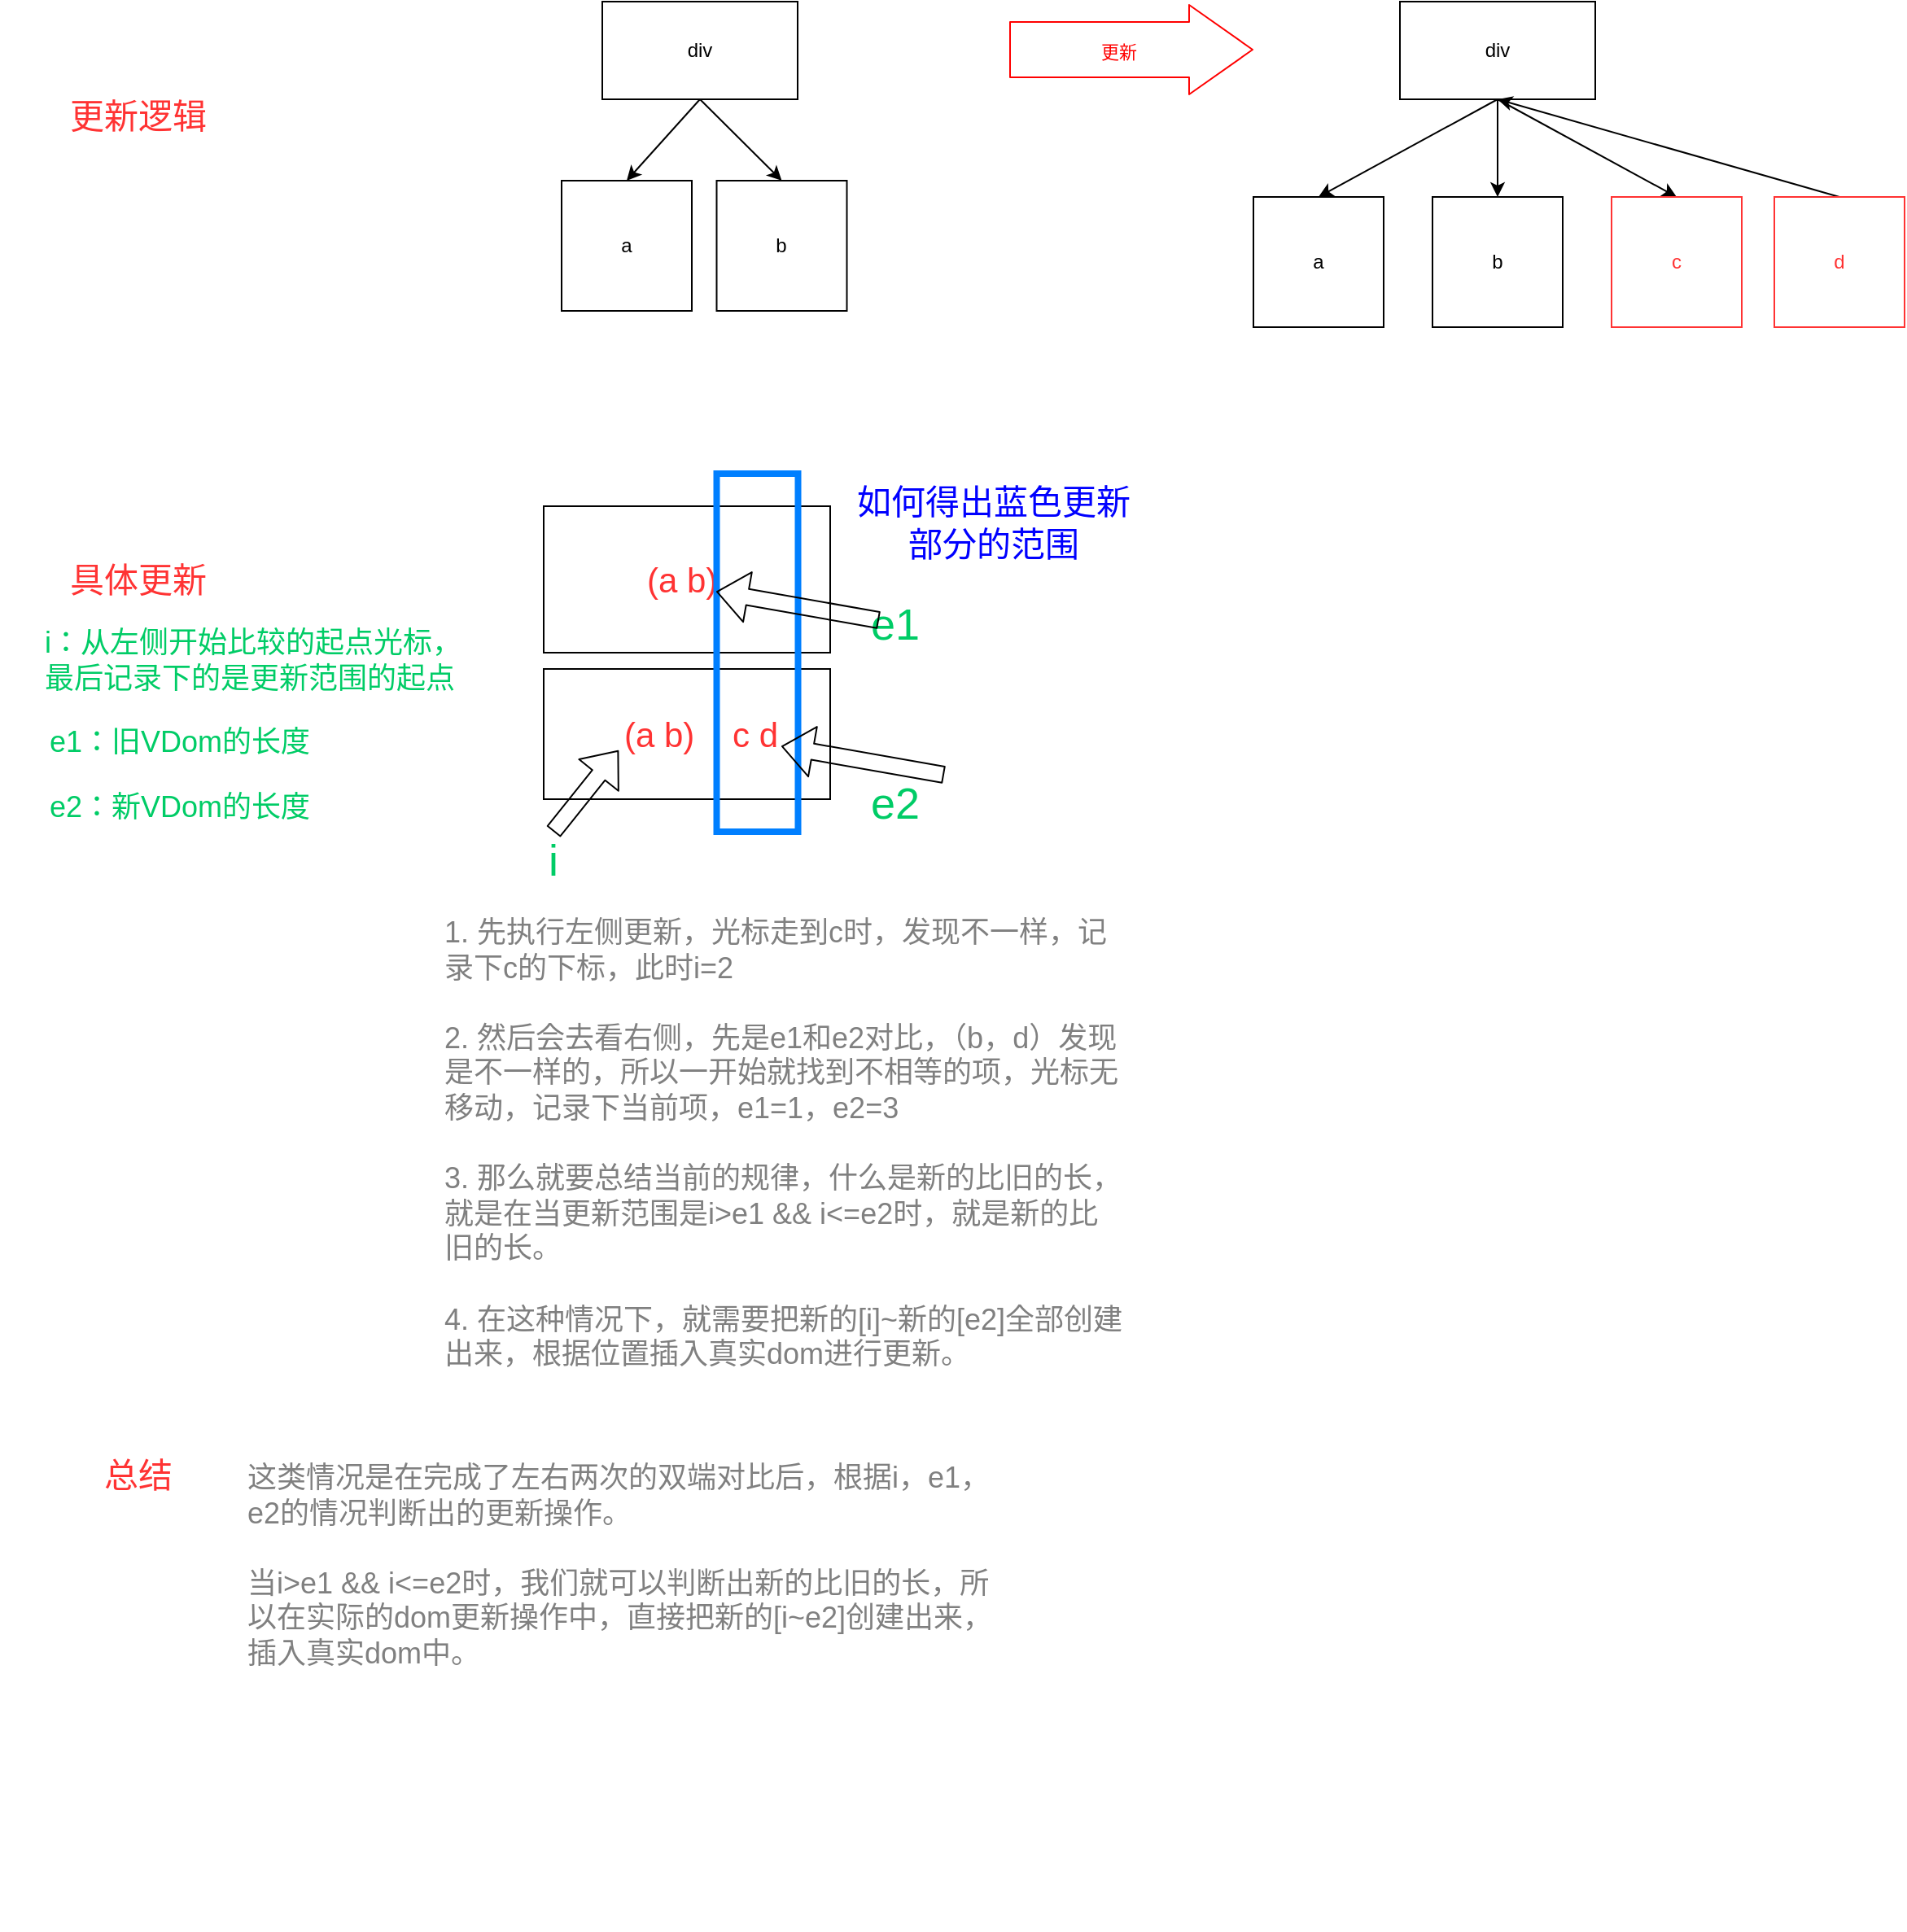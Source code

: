 <mxfile>
    <diagram id="rtLPf_YucaRTqVIEzSHe" name="第 1 页">
        <mxGraphModel dx="707" dy="680" grid="1" gridSize="10" guides="1" tooltips="1" connect="1" arrows="1" fold="1" page="1" pageScale="1" pageWidth="827" pageHeight="1169" background="#FFFFFF" math="0" shadow="0">
            <root>
                <mxCell id="0"/>
                <mxCell id="1" parent="0"/>
                <mxCell id="9" style="edgeStyle=none;html=1;exitX=0.5;exitY=1;exitDx=0;exitDy=0;entryX=0.5;entryY=0;entryDx=0;entryDy=0;" parent="1" source="2" target="5" edge="1">
                    <mxGeometry relative="1" as="geometry"/>
                </mxCell>
                <mxCell id="10" style="edgeStyle=none;html=1;exitX=0.5;exitY=1;exitDx=0;exitDy=0;entryX=0.5;entryY=0;entryDx=0;entryDy=0;" parent="1" source="2" target="6" edge="1">
                    <mxGeometry relative="1" as="geometry"/>
                </mxCell>
                <mxCell id="2" value="div" style="rounded=0;whiteSpace=wrap;html=1;" parent="1" vertex="1">
                    <mxGeometry x="390" y="40" width="120" height="60" as="geometry"/>
                </mxCell>
                <mxCell id="5" value="b" style="whiteSpace=wrap;html=1;aspect=fixed;" parent="1" vertex="1">
                    <mxGeometry x="460.25" y="150" width="80" height="80" as="geometry"/>
                </mxCell>
                <mxCell id="6" value="a" style="whiteSpace=wrap;html=1;aspect=fixed;" parent="1" vertex="1">
                    <mxGeometry x="365" y="150" width="80" height="80" as="geometry"/>
                </mxCell>
                <mxCell id="11" value="" style="shape=flexArrow;endArrow=classic;html=1;width=34;endSize=12.67;strokeColor=#FF0000;" parent="1" edge="1">
                    <mxGeometry width="50" height="50" relative="1" as="geometry">
                        <mxPoint x="640" y="69.5" as="sourcePoint"/>
                        <mxPoint x="790" y="69.5" as="targetPoint"/>
                    </mxGeometry>
                </mxCell>
                <mxCell id="21" value="更新" style="edgeLabel;html=1;align=center;verticalAlign=middle;resizable=0;points=[];fontColor=#FF0000;" parent="11" vertex="1" connectable="0">
                    <mxGeometry x="-0.107" y="7" relative="1" as="geometry">
                        <mxPoint y="8" as="offset"/>
                    </mxGeometry>
                </mxCell>
                <mxCell id="13" style="edgeStyle=none;html=1;exitX=0.5;exitY=1;exitDx=0;exitDy=0;entryX=0.5;entryY=0;entryDx=0;entryDy=0;" parent="1" source="15" target="17" edge="1">
                    <mxGeometry relative="1" as="geometry"/>
                </mxCell>
                <mxCell id="14" style="edgeStyle=none;html=1;exitX=0.5;exitY=1;exitDx=0;exitDy=0;entryX=0.5;entryY=0;entryDx=0;entryDy=0;" parent="1" source="15" target="18" edge="1">
                    <mxGeometry relative="1" as="geometry"/>
                </mxCell>
                <mxCell id="20" style="edgeStyle=none;html=1;exitX=0.5;exitY=1;exitDx=0;exitDy=0;entryX=0.5;entryY=0;entryDx=0;entryDy=0;" parent="1" source="15" target="19" edge="1">
                    <mxGeometry relative="1" as="geometry"/>
                </mxCell>
                <mxCell id="15" value="div" style="rounded=0;whiteSpace=wrap;html=1;" parent="1" vertex="1">
                    <mxGeometry x="880" y="40" width="120" height="60" as="geometry"/>
                </mxCell>
                <mxCell id="17" value="c" style="whiteSpace=wrap;html=1;aspect=fixed;fontColor=#FF3333;strokeColor=#FF3333;" parent="1" vertex="1">
                    <mxGeometry x="1010" y="160" width="80" height="80" as="geometry"/>
                </mxCell>
                <mxCell id="18" value="b" style="whiteSpace=wrap;html=1;aspect=fixed;" parent="1" vertex="1">
                    <mxGeometry x="900" y="160" width="80" height="80" as="geometry"/>
                </mxCell>
                <mxCell id="19" value="a" style="whiteSpace=wrap;html=1;aspect=fixed;" parent="1" vertex="1">
                    <mxGeometry x="790" y="160" width="80" height="80" as="geometry"/>
                </mxCell>
                <mxCell id="23" value="更新逻辑" style="text;html=1;strokeColor=none;fillColor=none;align=center;verticalAlign=middle;whiteSpace=wrap;rounded=0;fontSize=21;fontColor=#FF3333;" parent="1" vertex="1">
                    <mxGeometry x="20" y="50" width="170" height="120" as="geometry"/>
                </mxCell>
                <mxCell id="24" value="具体更新" style="text;html=1;strokeColor=none;fillColor=none;align=center;verticalAlign=middle;whiteSpace=wrap;rounded=0;fontSize=21;fontColor=#FF3333;" parent="1" vertex="1">
                    <mxGeometry x="20" y="330" width="170" height="130" as="geometry"/>
                </mxCell>
                <mxCell id="25" value="(a b)&amp;nbsp;" style="rounded=0;whiteSpace=wrap;html=1;fontSize=21;fontColor=#FF3333;" parent="1" vertex="1">
                    <mxGeometry x="354" y="350" width="176" height="90" as="geometry"/>
                </mxCell>
                <mxCell id="26" value="&amp;nbsp; &amp;nbsp;(a b)&amp;nbsp; &amp;nbsp; c d" style="rounded=0;whiteSpace=wrap;html=1;fontSize=21;fontColor=#FF3333;" parent="1" vertex="1">
                    <mxGeometry x="354" y="450" width="176" height="80" as="geometry"/>
                </mxCell>
                <mxCell id="27" value="" style="rounded=0;whiteSpace=wrap;html=1;fontSize=21;fontColor=#FF3333;fillColor=none;strokeColor=#007FFF;strokeWidth=4;" parent="1" vertex="1">
                    <mxGeometry x="460.25" y="330" width="50" height="220" as="geometry"/>
                </mxCell>
                <mxCell id="29" value="如何得出蓝色更新&lt;br&gt;部分的范围" style="text;html=1;align=center;verticalAlign=middle;resizable=0;points=[];autosize=1;strokeColor=none;fillColor=none;fontSize=21;fontColor=#0000FF;" parent="1" vertex="1">
                    <mxGeometry x="540" y="330" width="180" height="60" as="geometry"/>
                </mxCell>
                <mxCell id="30" value="i" style="text;html=1;strokeColor=none;fillColor=none;align=center;verticalAlign=middle;whiteSpace=wrap;rounded=0;fontSize=27;fontColor=#00CC66;" parent="1" vertex="1">
                    <mxGeometry x="330" y="550" width="60" height="35" as="geometry"/>
                </mxCell>
                <mxCell id="33" value="e1" style="text;html=1;strokeColor=none;fillColor=none;align=center;verticalAlign=middle;whiteSpace=wrap;rounded=0;fontSize=27;fontColor=#00CC66;" parent="1" vertex="1">
                    <mxGeometry x="540" y="405" width="60" height="35" as="geometry"/>
                </mxCell>
                <mxCell id="35" value="" style="shape=flexArrow;endArrow=classic;html=1;fontSize=27;fontColor=#00CC66;exitX=0;exitY=0.5;exitDx=0;exitDy=0;entryX=0.4;entryY=0.318;entryDx=0;entryDy=0;entryPerimeter=0;" parent="1" edge="1">
                    <mxGeometry width="50" height="50" relative="1" as="geometry">
                        <mxPoint x="560" y="420" as="sourcePoint"/>
                        <mxPoint x="460" y="402.46" as="targetPoint"/>
                    </mxGeometry>
                </mxCell>
                <mxCell id="36" value="e2" style="text;html=1;strokeColor=none;fillColor=none;align=center;verticalAlign=middle;whiteSpace=wrap;rounded=0;fontSize=27;fontColor=#00CC66;" parent="1" vertex="1">
                    <mxGeometry x="540" y="515" width="60" height="35" as="geometry"/>
                </mxCell>
                <mxCell id="37" value="" style="shape=flexArrow;endArrow=classic;html=1;fontSize=27;fontColor=#00CC66;exitX=0;exitY=0.5;exitDx=0;exitDy=0;entryX=0.4;entryY=0.318;entryDx=0;entryDy=0;entryPerimeter=0;" parent="1" edge="1">
                    <mxGeometry width="50" height="50" relative="1" as="geometry">
                        <mxPoint x="600" y="515" as="sourcePoint"/>
                        <mxPoint x="500" y="497.46" as="targetPoint"/>
                    </mxGeometry>
                </mxCell>
                <mxCell id="38" value="" style="shape=flexArrow;endArrow=classic;html=1;fontSize=27;fontColor=#00CC66;exitX=0.5;exitY=0;exitDx=0;exitDy=0;" parent="1" source="30" edge="1">
                    <mxGeometry width="50" height="50" relative="1" as="geometry">
                        <mxPoint x="380" y="550" as="sourcePoint"/>
                        <mxPoint x="400" y="500" as="targetPoint"/>
                    </mxGeometry>
                </mxCell>
                <mxCell id="39" value="1. 先执行左侧更新，光标走到c时，发现不一样，记录下c的下标，此时i=2&lt;br&gt;&lt;br&gt;2. 然后会去看右侧，先是e1和e2对比，（b，d）发现是不一样的，所以一开始就找到不相等的项，光标无移动，记录下当前项，e1=1，e2=3&lt;br&gt;&lt;br&gt;3. 那么就要总结当前的规律，什么是新的比旧的长，就是在当更新范围是i&amp;gt;e1 &amp;amp;&amp;amp; i&amp;lt;=e2时，就是新的比旧的长。&lt;br&gt;&lt;br&gt;4. 在这种情况下，就需要把新的[i]~新的[e2]全部创建出来，根据位置插入真实dom进行更新。" style="text;html=1;strokeColor=none;fillColor=none;align=left;verticalAlign=top;whiteSpace=wrap;rounded=0;fontSize=18;fontColor=#808080;spacingBottom=0;spacingTop=0;" parent="1" vertex="1">
                    <mxGeometry x="290.5" y="595" width="419.5" height="295" as="geometry"/>
                </mxCell>
                <mxCell id="40" value="i：从左侧开始比较的起点光标，&lt;br&gt;&lt;div style=&quot;text-align: left&quot;&gt;&lt;span&gt;最后记录下的是更新范围的起点&lt;/span&gt;&lt;/div&gt;" style="text;html=1;align=center;verticalAlign=middle;resizable=0;points=[];autosize=1;strokeColor=none;fillColor=none;fontSize=18;fontColor=#00CC66;" parent="1" vertex="1">
                    <mxGeometry x="40" y="420" width="270" height="50" as="geometry"/>
                </mxCell>
                <mxCell id="41" value="e1：旧VDom的长度" style="text;html=1;align=center;verticalAlign=middle;resizable=0;points=[];autosize=1;strokeColor=none;fillColor=none;fontSize=18;fontColor=#00CC66;" parent="1" vertex="1">
                    <mxGeometry x="40" y="480" width="180" height="30" as="geometry"/>
                </mxCell>
                <mxCell id="42" value="e2：新VDom的长度" style="text;html=1;align=center;verticalAlign=middle;resizable=0;points=[];autosize=1;strokeColor=none;fillColor=none;fontSize=18;fontColor=#00CC66;" parent="1" vertex="1">
                    <mxGeometry x="40" y="520" width="180" height="30" as="geometry"/>
                </mxCell>
                <mxCell id="43" value="总结" style="text;html=1;strokeColor=none;fillColor=none;align=center;verticalAlign=middle;whiteSpace=wrap;rounded=0;fontSize=21;fontColor=#FF3333;" parent="1" vertex="1">
                    <mxGeometry x="20" y="880" width="170" height="130" as="geometry"/>
                </mxCell>
                <mxCell id="49" value="这类情况是在完成了左右两次的双端对比后，根据i，e1，e2的情况判断出的更新操作。&lt;br&gt;&lt;br&gt;当i&amp;gt;e1 &amp;amp;&amp;amp; i&amp;lt;=e2时，我们就可以判断出新的比旧的长，所以在实际的dom更新操作中，直接把新的[i~e2]创建出来，插入真实dom中。" style="text;html=1;strokeColor=none;fillColor=none;align=left;verticalAlign=top;whiteSpace=wrap;rounded=0;fontSize=18;fontColor=#808080;spacingBottom=0;spacingTop=0;" parent="1" vertex="1">
                    <mxGeometry x="170" y="930" width="460" height="295" as="geometry"/>
                </mxCell>
                <mxCell id="53" style="edgeStyle=none;html=1;exitX=0.5;exitY=0;exitDx=0;exitDy=0;entryX=0.5;entryY=1;entryDx=0;entryDy=0;" parent="1" source="52" target="15" edge="1">
                    <mxGeometry relative="1" as="geometry"/>
                </mxCell>
                <mxCell id="52" value="d" style="whiteSpace=wrap;html=1;aspect=fixed;fontColor=#FF3333;strokeColor=#FF3333;" parent="1" vertex="1">
                    <mxGeometry x="1110" y="160" width="80" height="80" as="geometry"/>
                </mxCell>
            </root>
        </mxGraphModel>
    </diagram>
</mxfile>